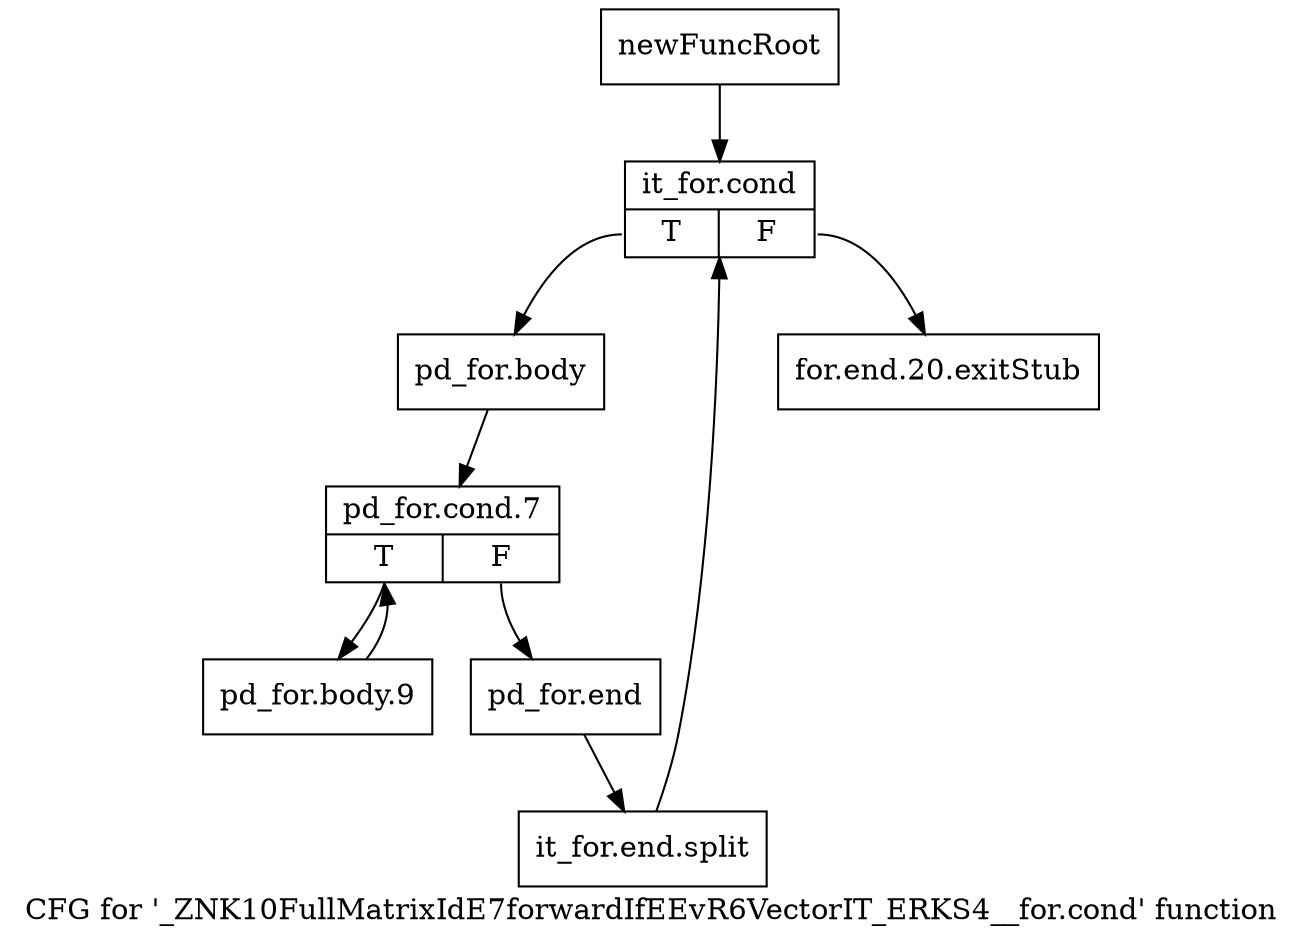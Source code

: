 digraph "CFG for '_ZNK10FullMatrixIdE7forwardIfEEvR6VectorIT_ERKS4__for.cond' function" {
	label="CFG for '_ZNK10FullMatrixIdE7forwardIfEEvR6VectorIT_ERKS4__for.cond' function";

	Node0x92bcd10 [shape=record,label="{newFuncRoot}"];
	Node0x92bcd10 -> Node0x92bd1c0;
	Node0x92bcd60 [shape=record,label="{for.end.20.exitStub}"];
	Node0x92bd1c0 [shape=record,label="{it_for.cond|{<s0>T|<s1>F}}"];
	Node0x92bd1c0:s0 -> Node0x92bd210;
	Node0x92bd1c0:s1 -> Node0x92bcd60;
	Node0x92bd210 [shape=record,label="{pd_for.body}"];
	Node0x92bd210 -> Node0x92bd260;
	Node0x92bd260 [shape=record,label="{pd_for.cond.7|{<s0>T|<s1>F}}"];
	Node0x92bd260:s0 -> Node0x92bd300;
	Node0x92bd260:s1 -> Node0x92bd2b0;
	Node0x92bd2b0 [shape=record,label="{pd_for.end}"];
	Node0x92bd2b0 -> Node0xb5829b0;
	Node0xb5829b0 [shape=record,label="{it_for.end.split}"];
	Node0xb5829b0 -> Node0x92bd1c0;
	Node0x92bd300 [shape=record,label="{pd_for.body.9}"];
	Node0x92bd300 -> Node0x92bd260;
}
